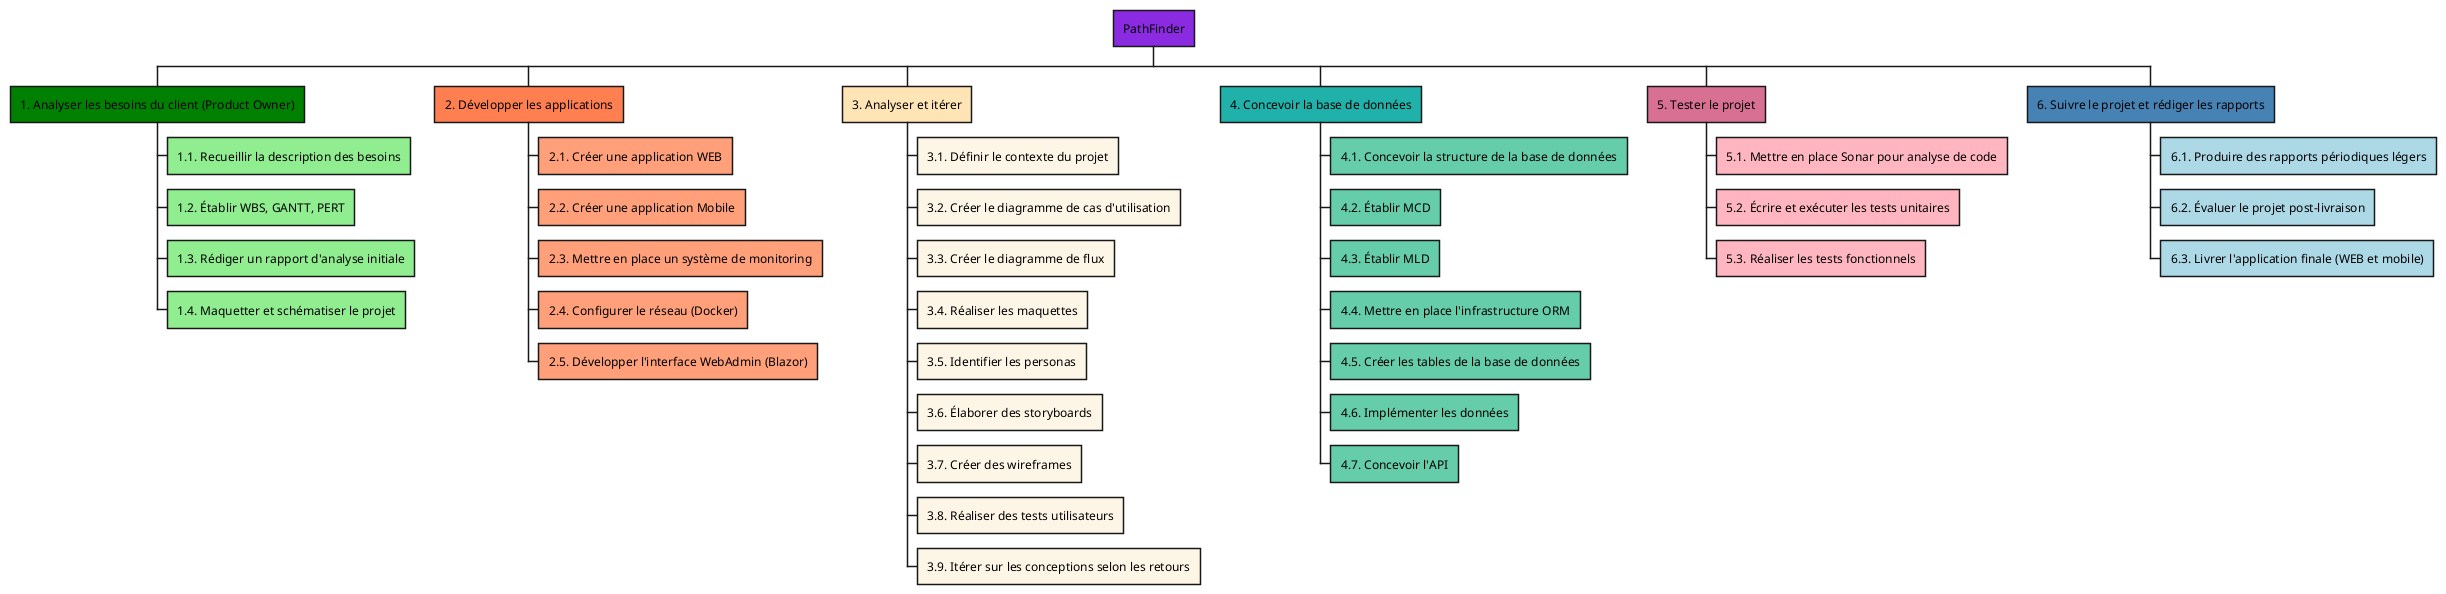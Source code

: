 @startwbs PathFinder
*[#BlueViolet] PathFinder
**[#green] 1. Analyser les besoins du client (Product Owner)
***[#lightgreen] 1.1. Recueillir la description des besoins
***[#lightgreen] 1.2. Établir WBS, GANTT, PERT
***[#lightgreen] 1.3. Rédiger un rapport d'analyse initiale
***[#lightgreen] 1.4. Maquetter et schématiser le projet
**[#coral] 2. Développer les applications
***[#LightSalmon] 2.1. Créer une application WEB
***[#LightSalmon] 2.2. Créer une application Mobile
***[#LightSalmon] 2.3. Mettre en place un système de monitoring
***[#LightSalmon] 2.4. Configurer le réseau (Docker)
***[#LightSalmon] 2.5. Développer l'interface WebAdmin (Blazor)
**[#moccasin] 3. Analyser et itérer
***[#oldlace] 3.1. Définir le contexte du projet
***[#oldlace] 3.2. Créer le diagramme de cas d'utilisation
***[#oldlace] 3.3. Créer le diagramme de flux
***[#oldlace] 3.4. Réaliser les maquettes
***[#oldlace] 3.5. Identifier les personas
***[#oldlace] 3.6. Élaborer des storyboards
***[#oldlace] 3.7. Créer des wireframes
***[#oldlace] 3.8. Réaliser des tests utilisateurs
***[#oldlace] 3.9. Itérer sur les conceptions selon les retours
**[#lightseagreen] 4. Concevoir la base de données
***[#mediumaquamarine] 4.1. Concevoir la structure de la base de données
***[#mediumaquamarine] 4.2. Établir MCD
***[#mediumaquamarine] 4.3. Établir MLD
***[#mediumaquamarine] 4.4. Mettre en place l'infrastructure ORM
***[#mediumaquamarine] 4.5. Créer les tables de la base de données
***[#mediumaquamarine] 4.6. Implémenter les données
***[#mediumaquamarine] 4.7. Concevoir l'API
**[#PaleVioletRed] 5. Tester le projet
***[#LightPink] 5.1. Mettre en place Sonar pour analyse de code
***[#LightPink] 5.2. Écrire et exécuter les tests unitaires
***[#LightPink] 5.3. Réaliser les tests fonctionnels
**[#SteelBlue] 6. Suivre le projet et rédiger les rapports
***[#LightBlue] 6.1. Produire des rapports périodiques légers
***[#LightBlue] 6.2. Évaluer le projet post-livraison
***[#LightBlue] 6.3. Livrer l'application finale (WEB et mobile)
@endwbs